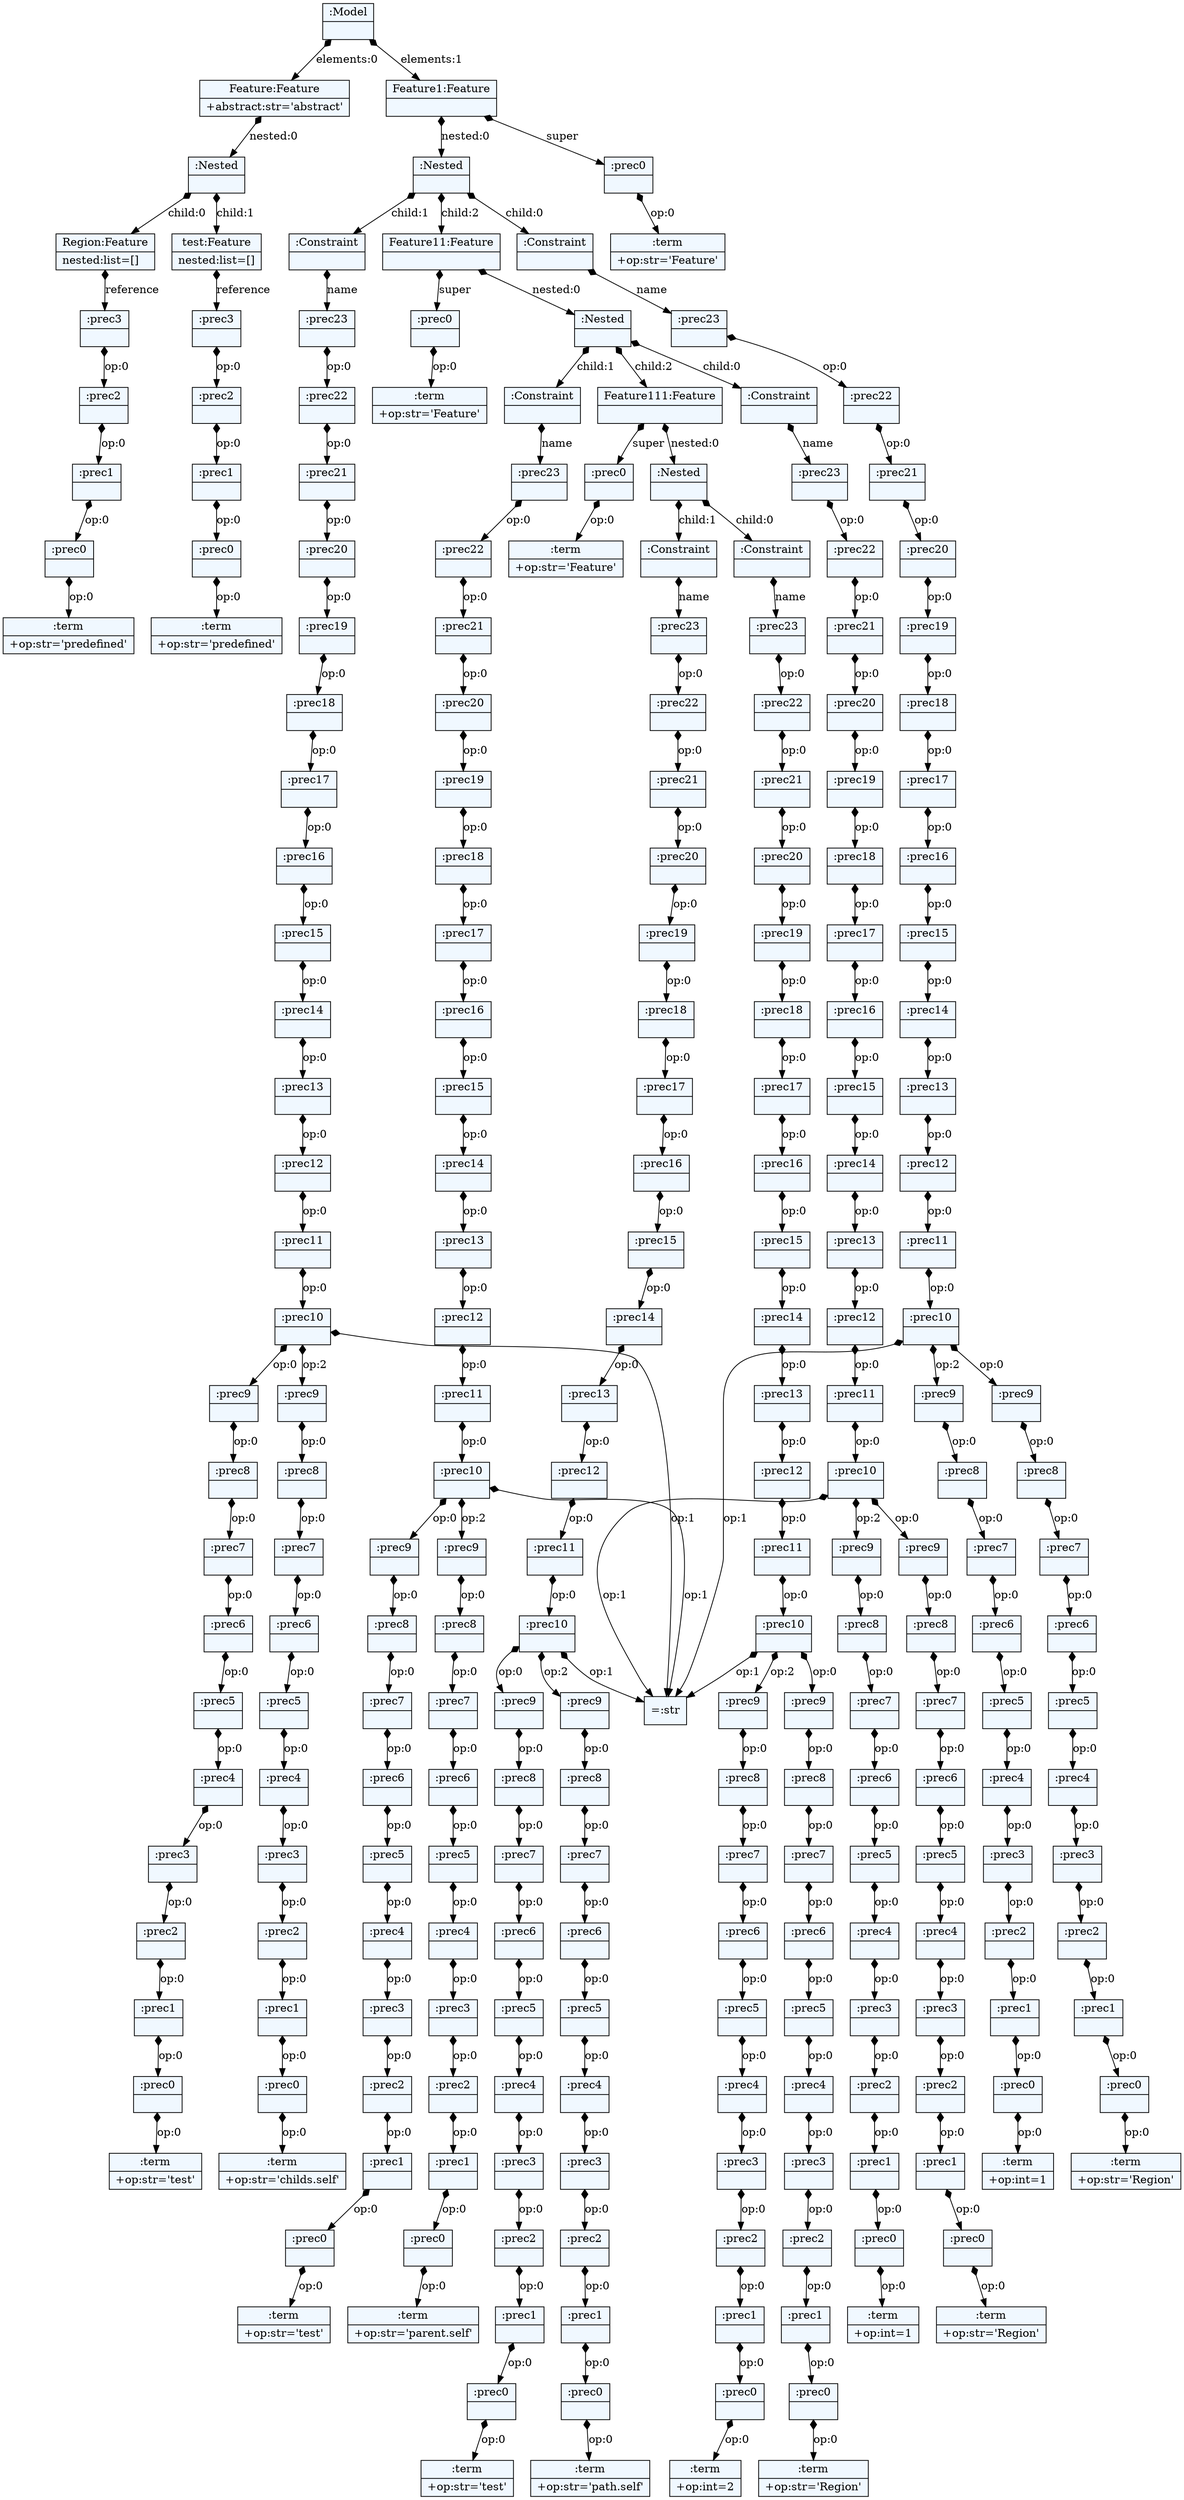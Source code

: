 
    digraph textX {
    fontname = "Bitstream Vera Sans"
    fontsize = 8
    node[
        shape=record,
        style=filled,
        fillcolor=aliceblue
    ]
    nodesep = 0.3
    edge[dir=black,arrowtail=empty]


140520416557808 -> 140520416557328 [label="elements:0" arrowtail=diamond dir=both]
140520416557328 -> 140520416556320 [label="nested:0" arrowtail=diamond dir=both]
140520416556320 -> 140520416556944 [label="child:0" arrowtail=diamond dir=both]
140520416556944 -> 140520416556128 [label="reference" arrowtail=diamond dir=both]
140520416556128 -> 140520416557184 [label="op:0" arrowtail=diamond dir=both]
140520416557184 -> 140520416557952 [label="op:0" arrowtail=diamond dir=both]
140520416557952 -> 140520416123776 [label="op:0" arrowtail=diamond dir=both]
140520416123776 -> 140520416123968 [label="op:0" arrowtail=diamond dir=both]
140520416123968[label="{:term|+op:str='predefined'\l}"]
140520416123776[label="{:prec0|}"]
140520416557952[label="{:prec1|}"]
140520416557184[label="{:prec2|}"]
140520416556128[label="{:prec3|}"]
140520416556944[label="{Region:Feature|nested:list=[]\l}"]
140520416556320 -> 140520416558672 [label="child:1" arrowtail=diamond dir=both]
140520416558672 -> 140520416557232 [label="reference" arrowtail=diamond dir=both]
140520416557232 -> 140520416122384 [label="op:0" arrowtail=diamond dir=both]
140520416122384 -> 140520416121040 [label="op:0" arrowtail=diamond dir=both]
140520416121040 -> 140520416124016 [label="op:0" arrowtail=diamond dir=both]
140520416124016 -> 140520416123632 [label="op:0" arrowtail=diamond dir=both]
140520416123632[label="{:term|+op:str='predefined'\l}"]
140520416124016[label="{:prec0|}"]
140520416121040[label="{:prec1|}"]
140520416122384[label="{:prec2|}"]
140520416557232[label="{:prec3|}"]
140520416558672[label="{test:Feature|nested:list=[]\l}"]
140520416556320[label="{:Nested|}"]
140520416557328[label="{Feature:Feature|+abstract:str='abstract'\l}"]
140520416557808 -> 140520416555216 [label="elements:1" arrowtail=diamond dir=both]
140520416555216 -> 140520416555840 [label="super" arrowtail=diamond dir=both]
140520416555840 -> 140520416556080 [label="op:0" arrowtail=diamond dir=both]
140520416556080[label="{:term|+op:str='Feature'\l}"]
140520416555840[label="{:prec0|}"]
140520416555216 -> 140520416558048 [label="nested:0" arrowtail=diamond dir=both]
140520416558048 -> 140520416123824 [label="child:0" arrowtail=diamond dir=both]
140520416123824 -> 140520416124256 [label="name" arrowtail=diamond dir=both]
140520416124256 -> 140520416124448 [label="op:0" arrowtail=diamond dir=both]
140520416124448 -> 140520416120944 [label="op:0" arrowtail=diamond dir=both]
140520416120944 -> 140520416121520 [label="op:0" arrowtail=diamond dir=both]
140520416121520 -> 140520416124736 [label="op:0" arrowtail=diamond dir=both]
140520416124736 -> 140520416124544 [label="op:0" arrowtail=diamond dir=both]
140520416124544 -> 140520416122192 [label="op:0" arrowtail=diamond dir=both]
140520416122192 -> 140520416170048 [label="op:0" arrowtail=diamond dir=both]
140520416170048 -> 140520416170576 [label="op:0" arrowtail=diamond dir=both]
140520416170576 -> 140520416170528 [label="op:0" arrowtail=diamond dir=both]
140520416170528 -> 140520416171152 [label="op:0" arrowtail=diamond dir=both]
140520416171152 -> 140520416170144 [label="op:0" arrowtail=diamond dir=both]
140520416170144 -> 140520416170432 [label="op:0" arrowtail=diamond dir=both]
140520416170432 -> 140520416171104 [label="op:0" arrowtail=diamond dir=both]
140520416171104 -> 140520416171728 [label="op:0" arrowtail=diamond dir=both]
140520416171728 -> 140520416171680 [label="op:0" arrowtail=diamond dir=both]
140520416171680 -> 140520416171296 [label="op:0" arrowtail=diamond dir=both]
140520416171296 -> 140520416172160 [label="op:0" arrowtail=diamond dir=both]
140520416172160 -> 140520416173024 [label="op:0" arrowtail=diamond dir=both]
140520416173024 -> 140520416172976 [label="op:0" arrowtail=diamond dir=both]
140520416172976 -> 140520416171584 [label="op:0" arrowtail=diamond dir=both]
140520416171584 -> 140520416172688 [label="op:0" arrowtail=diamond dir=both]
140520416172688 -> 140520416172448 [label="op:0" arrowtail=diamond dir=both]
140520416172448 -> 140520416173744 [label="op:0" arrowtail=diamond dir=both]
140520416173744 -> 140520416173216 [label="op:0" arrowtail=diamond dir=both]
140520416173216[label="{:term|+op:str='Region'\l}"]
140520416173744[label="{:prec0|}"]
140520416172448[label="{:prec1|}"]
140520416172688[label="{:prec2|}"]
140520416171584[label="{:prec3|}"]
140520416172976[label="{:prec4|}"]
140520416173024[label="{:prec5|}"]
140520416172160[label="{:prec6|}"]
140520416171296[label="{:prec7|}"]
140520416171680[label="{:prec8|}"]
140520416171728[label="{:prec9|}"]
140520416171104 -> "=:str" [label="op:1" arrowtail=diamond dir=both]
140520416171104 -> 140520416171632 [label="op:2" arrowtail=diamond dir=both]
140520416171632 -> 140520416171008 [label="op:0" arrowtail=diamond dir=both]
140520416171008 -> 140520416172256 [label="op:0" arrowtail=diamond dir=both]
140520416172256 -> 140520416172928 [label="op:0" arrowtail=diamond dir=both]
140520416172928 -> 140520416173504 [label="op:0" arrowtail=diamond dir=both]
140520416173504 -> 140520416173120 [label="op:0" arrowtail=diamond dir=both]
140520416173120 -> 140520416172592 [label="op:0" arrowtail=diamond dir=both]
140520416172592 -> 140520416937344 [label="op:0" arrowtail=diamond dir=both]
140520416937344 -> 140520416936192 [label="op:0" arrowtail=diamond dir=both]
140520416936192 -> 140520416939936 [label="op:0" arrowtail=diamond dir=both]
140520416939936 -> 140520426314336 [label="op:0" arrowtail=diamond dir=both]
140520426314336[label="{:term|+op:int=1\l}"]
140520416939936[label="{:prec0|}"]
140520416936192[label="{:prec1|}"]
140520416937344[label="{:prec2|}"]
140520416172592[label="{:prec3|}"]
140520416173120[label="{:prec4|}"]
140520416173504[label="{:prec5|}"]
140520416172928[label="{:prec6|}"]
140520416172256[label="{:prec7|}"]
140520416171008[label="{:prec8|}"]
140520416171632[label="{:prec9|}"]
140520416171104[label="{:prec10|}"]
140520416170432[label="{:prec11|}"]
140520416170144[label="{:prec12|}"]
140520416171152[label="{:prec13|}"]
140520416170528[label="{:prec14|}"]
140520416170576[label="{:prec15|}"]
140520416170048[label="{:prec16|}"]
140520416122192[label="{:prec17|}"]
140520416124544[label="{:prec18|}"]
140520416124736[label="{:prec19|}"]
140520416121520[label="{:prec20|}"]
140520416120944[label="{:prec21|}"]
140520416124448[label="{:prec22|}"]
140520416124256[label="{:prec23|}"]
140520416123824[label="{:Constraint|}"]
140520416558048 -> 140520416123056 [label="child:1" arrowtail=diamond dir=both]
140520416123056 -> 140520416121472 [label="name" arrowtail=diamond dir=both]
140520416121472 -> 140520416120896 [label="op:0" arrowtail=diamond dir=both]
140520416120896 -> 140520416170480 [label="op:0" arrowtail=diamond dir=both]
140520416170480 -> 140520416171056 [label="op:0" arrowtail=diamond dir=both]
140520416171056 -> 140520416170096 [label="op:0" arrowtail=diamond dir=both]
140520416170096 -> 140520416170816 [label="op:0" arrowtail=diamond dir=both]
140520416170816 -> 140520416172304 [label="op:0" arrowtail=diamond dir=both]
140520416172304 -> 140520416171872 [label="op:0" arrowtail=diamond dir=both]
140520416171872 -> 140520416173696 [label="op:0" arrowtail=diamond dir=both]
140520416173696 -> 140520416172640 [label="op:0" arrowtail=diamond dir=both]
140520416172640 -> 140520416938592 [label="op:0" arrowtail=diamond dir=both]
140520416938592 -> 140520426312080 [label="op:0" arrowtail=diamond dir=both]
140520426312080 -> 140520417007408 [label="op:0" arrowtail=diamond dir=both]
140520417007408 -> 140520417007360 [label="op:0" arrowtail=diamond dir=both]
140520417007360 -> 140520425820272 [label="op:0" arrowtail=diamond dir=both]
140520425820272 -> 140520425822816 [label="op:0" arrowtail=diamond dir=both]
140520425822816 -> 140520425823200 [label="op:0" arrowtail=diamond dir=both]
140520425823200 -> 140520426250400 [label="op:0" arrowtail=diamond dir=both]
140520426250400 -> 140520426252992 [label="op:0" arrowtail=diamond dir=both]
140520426252992 -> 140520426252896 [label="op:0" arrowtail=diamond dir=both]
140520426252896 -> 140520426251984 [label="op:0" arrowtail=diamond dir=both]
140520426251984 -> 140520426251696 [label="op:0" arrowtail=diamond dir=both]
140520426251696 -> 140520426251840 [label="op:0" arrowtail=diamond dir=both]
140520426251840 -> 140520426200224 [label="op:0" arrowtail=diamond dir=both]
140520426200224 -> 140520426200944 [label="op:0" arrowtail=diamond dir=both]
140520426200944[label="{:term|+op:str='test'\l}"]
140520426200224[label="{:prec0|}"]
140520426251840[label="{:prec1|}"]
140520426251696[label="{:prec2|}"]
140520426251984[label="{:prec3|}"]
140520426252896[label="{:prec4|}"]
140520426252992[label="{:prec5|}"]
140520426250400[label="{:prec6|}"]
140520425823200[label="{:prec7|}"]
140520425822816[label="{:prec8|}"]
140520425820272[label="{:prec9|}"]
140520417007360 -> "=:str" [label="op:1" arrowtail=diamond dir=both]
140520417007360 -> 140520425820896 [label="op:2" arrowtail=diamond dir=both]
140520425820896 -> 140520426251408 [label="op:0" arrowtail=diamond dir=both]
140520426251408 -> 140520426251360 [label="op:0" arrowtail=diamond dir=both]
140520426251360 -> 140520426252224 [label="op:0" arrowtail=diamond dir=both]
140520426252224 -> 140520426253424 [label="op:0" arrowtail=diamond dir=both]
140520426253424 -> 140520426198880 [label="op:0" arrowtail=diamond dir=both]
140520426198880 -> 140520426197296 [label="op:0" arrowtail=diamond dir=both]
140520426197296 -> 140520426197872 [label="op:0" arrowtail=diamond dir=both]
140520426197872 -> 140520426198688 [label="op:0" arrowtail=diamond dir=both]
140520426198688 -> 140520426200992 [label="op:0" arrowtail=diamond dir=both]
140520426200992 -> 140520426198208 [label="op:0" arrowtail=diamond dir=both]
140520426198208[label="{:term|+op:str='childs.self'\l}"]
140520426200992[label="{:prec0|}"]
140520426198688[label="{:prec1|}"]
140520426197872[label="{:prec2|}"]
140520426197296[label="{:prec3|}"]
140520426198880[label="{:prec4|}"]
140520426253424[label="{:prec5|}"]
140520426252224[label="{:prec6|}"]
140520426251360[label="{:prec7|}"]
140520426251408[label="{:prec8|}"]
140520425820896[label="{:prec9|}"]
140520417007360[label="{:prec10|}"]
140520417007408[label="{:prec11|}"]
140520426312080[label="{:prec12|}"]
140520416938592[label="{:prec13|}"]
140520416172640[label="{:prec14|}"]
140520416173696[label="{:prec15|}"]
140520416171872[label="{:prec16|}"]
140520416172304[label="{:prec17|}"]
140520416170816[label="{:prec18|}"]
140520416170096[label="{:prec19|}"]
140520416171056[label="{:prec20|}"]
140520416170480[label="{:prec21|}"]
140520416120896[label="{:prec22|}"]
140520416121472[label="{:prec23|}"]
140520416123056[label="{:Constraint|}"]
140520416558048 -> 140520416124784 [label="child:2" arrowtail=diamond dir=both]
140520416124784 -> 140520416124304 [label="super" arrowtail=diamond dir=both]
140520416124304 -> 140520416170720 [label="op:0" arrowtail=diamond dir=both]
140520416170720[label="{:term|+op:str='Feature'\l}"]
140520416124304[label="{:prec0|}"]
140520416124784 -> 140520416171392 [label="nested:0" arrowtail=diamond dir=both]
140520416171392 -> 140520416936720 [label="child:0" arrowtail=diamond dir=both]
140520416936720 -> 140520417009328 [label="name" arrowtail=diamond dir=both]
140520417009328 -> 140520417007648 [label="op:0" arrowtail=diamond dir=both]
140520417007648 -> 140520426250832 [label="op:0" arrowtail=diamond dir=both]
140520426250832 -> 140520426253040 [label="op:0" arrowtail=diamond dir=both]
140520426253040 -> 140520426198544 [label="op:0" arrowtail=diamond dir=both]
140520426198544 -> 140520426198304 [label="op:0" arrowtail=diamond dir=both]
140520426198304 -> 140520426198496 [label="op:0" arrowtail=diamond dir=both]
140520426198496 -> 140520426199120 [label="op:0" arrowtail=diamond dir=both]
140520426199120 -> 140520426198736 [label="op:0" arrowtail=diamond dir=both]
140520426198736 -> 140520426200416 [label="op:0" arrowtail=diamond dir=both]
140520426200416 -> 140520426197920 [label="op:0" arrowtail=diamond dir=both]
140520426197920 -> 140520426200752 [label="op:0" arrowtail=diamond dir=both]
140520426200752 -> 140520417098384 [label="op:0" arrowtail=diamond dir=both]
140520417098384 -> 140520417097088 [label="op:0" arrowtail=diamond dir=both]
140520417097088 -> 140520417421200 [label="op:0" arrowtail=diamond dir=both]
140520417421200 -> 140520417420480 [label="op:0" arrowtail=diamond dir=both]
140520417420480 -> 140520426161056 [label="op:0" arrowtail=diamond dir=both]
140520426161056 -> 140520426160816 [label="op:0" arrowtail=diamond dir=both]
140520426160816 -> 140520426162112 [label="op:0" arrowtail=diamond dir=both]
140520426162112 -> 140520426161920 [label="op:0" arrowtail=diamond dir=both]
140520426161920 -> 140520426161392 [label="op:0" arrowtail=diamond dir=both]
140520426161392 -> 140520426160912 [label="op:0" arrowtail=diamond dir=both]
140520426160912 -> 140520426160288 [label="op:0" arrowtail=diamond dir=both]
140520426160288 -> 140520426161824 [label="op:0" arrowtail=diamond dir=both]
140520426161824 -> 140520426162928 [label="op:0" arrowtail=diamond dir=both]
140520426162928[label="{:term|+op:str='Region'\l}"]
140520426161824[label="{:prec0|}"]
140520426160288[label="{:prec1|}"]
140520426160912[label="{:prec2|}"]
140520426161392[label="{:prec3|}"]
140520426161920[label="{:prec4|}"]
140520426162112[label="{:prec5|}"]
140520426160816[label="{:prec6|}"]
140520426161056[label="{:prec7|}"]
140520417420480[label="{:prec8|}"]
140520417421200[label="{:prec9|}"]
140520417097088 -> "=:str" [label="op:1" arrowtail=diamond dir=both]
140520417097088 -> 140520417421440 [label="op:2" arrowtail=diamond dir=both]
140520417421440 -> 140520426162544 [label="op:0" arrowtail=diamond dir=both]
140520426162544 -> 140520426161968 [label="op:0" arrowtail=diamond dir=both]
140520426161968 -> 140520426162304 [label="op:0" arrowtail=diamond dir=both]
140520426162304 -> 140520426161488 [label="op:0" arrowtail=diamond dir=both]
140520426161488 -> 140520426163984 [label="op:0" arrowtail=diamond dir=both]
140520426163984 -> 140520426163936 [label="op:0" arrowtail=diamond dir=both]
140520426163936 -> 140520426163552 [label="op:0" arrowtail=diamond dir=both]
140520426163552 -> 140520426160720 [label="op:0" arrowtail=diamond dir=both]
140520426160720 -> 140520426160624 [label="op:0" arrowtail=diamond dir=both]
140520426160624 -> 140520426163072 [label="op:0" arrowtail=diamond dir=both]
140520426163072[label="{:term|+op:int=1\l}"]
140520426160624[label="{:prec0|}"]
140520426160720[label="{:prec1|}"]
140520426163552[label="{:prec2|}"]
140520426163936[label="{:prec3|}"]
140520426163984[label="{:prec4|}"]
140520426161488[label="{:prec5|}"]
140520426162304[label="{:prec6|}"]
140520426161968[label="{:prec7|}"]
140520426162544[label="{:prec8|}"]
140520417421440[label="{:prec9|}"]
140520417097088[label="{:prec10|}"]
140520417098384[label="{:prec11|}"]
140520426200752[label="{:prec12|}"]
140520426197920[label="{:prec13|}"]
140520426200416[label="{:prec14|}"]
140520426198736[label="{:prec15|}"]
140520426199120[label="{:prec16|}"]
140520426198496[label="{:prec17|}"]
140520426198304[label="{:prec18|}"]
140520426198544[label="{:prec19|}"]
140520426253040[label="{:prec20|}"]
140520426250832[label="{:prec21|}"]
140520417007648[label="{:prec22|}"]
140520417009328[label="{:prec23|}"]
140520416936720[label="{:Constraint|}"]
140520416171392 -> 140520417008896 [label="child:1" arrowtail=diamond dir=both]
140520417008896 -> 140520426251936 [label="name" arrowtail=diamond dir=both]
140520426251936 -> 140520426199504 [label="op:0" arrowtail=diamond dir=both]
140520426199504 -> 140520426200128 [label="op:0" arrowtail=diamond dir=both]
140520426200128 -> 140520426199696 [label="op:0" arrowtail=diamond dir=both]
140520426199696 -> 140520426200896 [label="op:0" arrowtail=diamond dir=both]
140520426200896 -> 140520417098528 [label="op:0" arrowtail=diamond dir=both]
140520417098528 -> 140520426163600 [label="op:0" arrowtail=diamond dir=both]
140520426163600 -> 140520426161536 [label="op:0" arrowtail=diamond dir=both]
140520426161536 -> 140520426160336 [label="op:0" arrowtail=diamond dir=both]
140520426160336 -> 140520426163792 [label="op:0" arrowtail=diamond dir=both]
140520426163792 -> 140520426161200 [label="op:0" arrowtail=diamond dir=both]
140520426161200 -> 140520417034784 [label="op:0" arrowtail=diamond dir=both]
140520417034784 -> 140520417036128 [label="op:0" arrowtail=diamond dir=both]
140520417036128 -> 140520417037376 [label="op:0" arrowtail=diamond dir=both]
140520417037376 -> 140520417035744 [label="op:0" arrowtail=diamond dir=both]
140520417035744 -> 140520417035216 [label="op:0" arrowtail=diamond dir=both]
140520417035216 -> 140520416980752 [label="op:0" arrowtail=diamond dir=both]
140520416980752 -> 140520416979600 [label="op:0" arrowtail=diamond dir=both]
140520416979600 -> 140520416978688 [label="op:0" arrowtail=diamond dir=both]
140520416978688 -> 140520416979984 [label="op:0" arrowtail=diamond dir=both]
140520416979984 -> 140520416585232 [label="op:0" arrowtail=diamond dir=both]
140520416585232 -> 140520416584224 [label="op:0" arrowtail=diamond dir=both]
140520416584224 -> 140520416584032 [label="op:0" arrowtail=diamond dir=both]
140520416584032 -> 140520416583840 [label="op:0" arrowtail=diamond dir=both]
140520416583840 -> 140520416584944 [label="op:0" arrowtail=diamond dir=both]
140520416584944[label="{:term|+op:str='test'\l}"]
140520416583840[label="{:prec0|}"]
140520416584032[label="{:prec1|}"]
140520416584224[label="{:prec2|}"]
140520416585232[label="{:prec3|}"]
140520416979984[label="{:prec4|}"]
140520416978688[label="{:prec5|}"]
140520416979600[label="{:prec6|}"]
140520416980752[label="{:prec7|}"]
140520417035216[label="{:prec8|}"]
140520417035744[label="{:prec9|}"]
140520417037376 -> "=:str" [label="op:1" arrowtail=diamond dir=both]
140520417037376 -> 140520417034496 [label="op:2" arrowtail=diamond dir=both]
140520417034496 -> 140520416979792 [label="op:0" arrowtail=diamond dir=both]
140520416979792 -> 140520416977920 [label="op:0" arrowtail=diamond dir=both]
140520416977920 -> 140520416584896 [label="op:0" arrowtail=diamond dir=both]
140520416584896 -> 140520416583936 [label="op:0" arrowtail=diamond dir=both]
140520416583936 -> 140520416586576 [label="op:0" arrowtail=diamond dir=both]
140520416586576 -> 140520416585520 [label="op:0" arrowtail=diamond dir=both]
140520416585520 -> 140520416583792 [label="op:0" arrowtail=diamond dir=both]
140520416583792 -> 140520416587008 [label="op:0" arrowtail=diamond dir=both]
140520416587008 -> 140520416585712 [label="op:0" arrowtail=diamond dir=both]
140520416585712 -> 140520416586240 [label="op:0" arrowtail=diamond dir=both]
140520416586240[label="{:term|+op:str='parent.self'\l}"]
140520416585712[label="{:prec0|}"]
140520416587008[label="{:prec1|}"]
140520416583792[label="{:prec2|}"]
140520416585520[label="{:prec3|}"]
140520416586576[label="{:prec4|}"]
140520416583936[label="{:prec5|}"]
140520416584896[label="{:prec6|}"]
140520416977920[label="{:prec7|}"]
140520416979792[label="{:prec8|}"]
140520417034496[label="{:prec9|}"]
140520417037376[label="{:prec10|}"]
140520417036128[label="{:prec11|}"]
140520417034784[label="{:prec12|}"]
140520426161200[label="{:prec13|}"]
140520426163792[label="{:prec14|}"]
140520426160336[label="{:prec15|}"]
140520426161536[label="{:prec16|}"]
140520426163600[label="{:prec17|}"]
140520417098528[label="{:prec18|}"]
140520426200896[label="{:prec19|}"]
140520426199696[label="{:prec20|}"]
140520426200128[label="{:prec21|}"]
140520426199504[label="{:prec22|}"]
140520426251936[label="{:prec23|}"]
140520417008896[label="{:Constraint|}"]
140520416171392 -> 140520425820224 [label="child:2" arrowtail=diamond dir=both]
140520425820224 -> 140520426198784 [label="super" arrowtail=diamond dir=both]
140520426198784 -> 140520426199936 [label="op:0" arrowtail=diamond dir=both]
140520426199936[label="{:term|+op:str='Feature'\l}"]
140520426198784[label="{:prec0|}"]
140520425820224 -> 140520417097808 [label="nested:0" arrowtail=diamond dir=both]
140520417097808 -> 140520426161152 [label="child:0" arrowtail=diamond dir=both]
140520426161152 -> 140520417036032 [label="name" arrowtail=diamond dir=both]
140520417036032 -> 140520417037280 [label="op:0" arrowtail=diamond dir=both]
140520417037280 -> 140520416980704 [label="op:0" arrowtail=diamond dir=both]
140520416980704 -> 140520416584128 [label="op:0" arrowtail=diamond dir=both]
140520416584128 -> 140520416585040 [label="op:0" arrowtail=diamond dir=both]
140520416585040 -> 140520416584368 [label="op:0" arrowtail=diamond dir=both]
140520416584368 -> 140520416586288 [label="op:0" arrowtail=diamond dir=both]
140520416586288 -> 140520416587248 [label="op:0" arrowtail=diamond dir=both]
140520416587248 -> 140520416587728 [label="op:0" arrowtail=diamond dir=both]
140520416587728 -> 140520416586672 [label="op:0" arrowtail=diamond dir=both]
140520416586672 -> 140520426976688 [label="op:0" arrowtail=diamond dir=both]
140520426976688 -> 140520426977840 [label="op:0" arrowtail=diamond dir=both]
140520426977840 -> 140520426978080 [label="op:0" arrowtail=diamond dir=both]
140520426978080 -> 140520427137920 [label="op:0" arrowtail=diamond dir=both]
140520427137920 -> 140520427137392 [label="op:0" arrowtail=diamond dir=both]
140520427137392 -> 140520416783712 [label="op:0" arrowtail=diamond dir=both]
140520416783712 -> 140520416782944 [label="op:0" arrowtail=diamond dir=both]
140520416782944 -> 140520416782704 [label="op:0" arrowtail=diamond dir=both]
140520416782704 -> 140520416781984 [label="op:0" arrowtail=diamond dir=both]
140520416781984 -> 140520416783904 [label="op:0" arrowtail=diamond dir=both]
140520416783904 -> 140520416783088 [label="op:0" arrowtail=diamond dir=both]
140520416783088 -> 140520416782416 [label="op:0" arrowtail=diamond dir=both]
140520416782416 -> 140520416781504 [label="op:0" arrowtail=diamond dir=both]
140520416781504 -> 140520416780784 [label="op:0" arrowtail=diamond dir=both]
140520416780784 -> 140520416782464 [label="op:0" arrowtail=diamond dir=both]
140520416782464[label="{:term|+op:str='Region'\l}"]
140520416780784[label="{:prec0|}"]
140520416781504[label="{:prec1|}"]
140520416782416[label="{:prec2|}"]
140520416783088[label="{:prec3|}"]
140520416783904[label="{:prec4|}"]
140520416781984[label="{:prec5|}"]
140520416782704[label="{:prec6|}"]
140520416782944[label="{:prec7|}"]
140520416783712[label="{:prec8|}"]
140520427137392[label="{:prec9|}"]
140520427137920 -> "=:str" [label="op:1" arrowtail=diamond dir=both]
140520427137920 -> 140520416783664 [label="op:2" arrowtail=diamond dir=both]
140520416783664 -> 140520416782656 [label="op:0" arrowtail=diamond dir=both]
140520416782656 -> 140520416783952 [label="op:0" arrowtail=diamond dir=both]
140520416783952 -> 140520416782848 [label="op:0" arrowtail=diamond dir=both]
140520416782848 -> 140520416780880 [label="op:0" arrowtail=diamond dir=both]
140520416780880 -> 140520416782992 [label="op:0" arrowtail=diamond dir=both]
140520416782992 -> 140520416781216 [label="op:0" arrowtail=diamond dir=both]
140520416781216 -> 140520416784048 [label="op:0" arrowtail=diamond dir=both]
140520416784048 -> 140520416781840 [label="op:0" arrowtail=diamond dir=both]
140520416781840 -> 140520416781936 [label="op:0" arrowtail=diamond dir=both]
140520416781936 -> 140520416749360 [label="op:0" arrowtail=diamond dir=both]
140520416749360[label="{:term|+op:int=2\l}"]
140520416781936[label="{:prec0|}"]
140520416781840[label="{:prec1|}"]
140520416784048[label="{:prec2|}"]
140520416781216[label="{:prec3|}"]
140520416782992[label="{:prec4|}"]
140520416780880[label="{:prec5|}"]
140520416782848[label="{:prec6|}"]
140520416783952[label="{:prec7|}"]
140520416782656[label="{:prec8|}"]
140520416783664[label="{:prec9|}"]
140520427137920[label="{:prec10|}"]
140520426978080[label="{:prec11|}"]
140520426977840[label="{:prec12|}"]
140520426976688[label="{:prec13|}"]
140520416586672[label="{:prec14|}"]
140520416587728[label="{:prec15|}"]
140520416587248[label="{:prec16|}"]
140520416586288[label="{:prec17|}"]
140520416584368[label="{:prec18|}"]
140520416585040[label="{:prec19|}"]
140520416584128[label="{:prec20|}"]
140520416980704[label="{:prec21|}"]
140520417037280[label="{:prec22|}"]
140520417036032[label="{:prec23|}"]
140520426161152[label="{:Constraint|}"]
140520417097808 -> 140520426163408 [label="child:1" arrowtail=diamond dir=both]
140520426163408 -> 140520416979024 [label="name" arrowtail=diamond dir=both]
140520416979024 -> 140520416585568 [label="op:0" arrowtail=diamond dir=both]
140520416585568 -> 140520416586528 [label="op:0" arrowtail=diamond dir=both]
140520416586528 -> 140520416586624 [label="op:0" arrowtail=diamond dir=both]
140520416586624 -> 140520426978944 [label="op:0" arrowtail=diamond dir=both]
140520426978944 -> 140520426979280 [label="op:0" arrowtail=diamond dir=both]
140520426979280 -> 140520416782896 [label="op:0" arrowtail=diamond dir=both]
140520416782896 -> 140520416783808 [label="op:0" arrowtail=diamond dir=both]
140520416783808 -> 140520416780688 [label="op:0" arrowtail=diamond dir=both]
140520416780688 -> 140520416781600 [label="op:0" arrowtail=diamond dir=both]
140520416781600 -> 140520416781888 [label="op:0" arrowtail=diamond dir=both]
140520416781888 -> 140520416749408 [label="op:0" arrowtail=diamond dir=both]
140520416749408 -> 140520416749504 [label="op:0" arrowtail=diamond dir=both]
140520416749504 -> 140520416198960 [label="op:0" arrowtail=diamond dir=both]
140520416198960 -> 140520416199008 [label="op:0" arrowtail=diamond dir=both]
140520416199008 -> 140520416199104 [label="op:0" arrowtail=diamond dir=both]
140520416199104 -> 140520416199200 [label="op:0" arrowtail=diamond dir=both]
140520416199200 -> 140520416199296 [label="op:0" arrowtail=diamond dir=both]
140520416199296 -> 140520416199392 [label="op:0" arrowtail=diamond dir=both]
140520416199392 -> 140520416199488 [label="op:0" arrowtail=diamond dir=both]
140520416199488 -> 140520416199584 [label="op:0" arrowtail=diamond dir=both]
140520416199584 -> 140520416199680 [label="op:0" arrowtail=diamond dir=both]
140520416199680 -> 140520416199776 [label="op:0" arrowtail=diamond dir=both]
140520416199776 -> 140520416199872 [label="op:0" arrowtail=diamond dir=both]
140520416199872 -> 140520416199968 [label="op:0" arrowtail=diamond dir=both]
140520416199968[label="{:term|+op:str='test'\l}"]
140520416199872[label="{:prec0|}"]
140520416199776[label="{:prec1|}"]
140520416199680[label="{:prec2|}"]
140520416199584[label="{:prec3|}"]
140520416199488[label="{:prec4|}"]
140520416199392[label="{:prec5|}"]
140520416199296[label="{:prec6|}"]
140520416199200[label="{:prec7|}"]
140520416199104[label="{:prec8|}"]
140520416199008[label="{:prec9|}"]
140520416198960 -> "=:str" [label="op:1" arrowtail=diamond dir=both]
140520416198960 -> 140520416199056 [label="op:2" arrowtail=diamond dir=both]
140520416199056 -> 140520416199248 [label="op:0" arrowtail=diamond dir=both]
140520416199248 -> 140520416199440 [label="op:0" arrowtail=diamond dir=both]
140520416199440 -> 140520416199632 [label="op:0" arrowtail=diamond dir=both]
140520416199632 -> 140520416199824 [label="op:0" arrowtail=diamond dir=both]
140520416199824 -> 140520416200016 [label="op:0" arrowtail=diamond dir=both]
140520416200016 -> 140520416200112 [label="op:0" arrowtail=diamond dir=both]
140520416200112 -> 140520416200208 [label="op:0" arrowtail=diamond dir=both]
140520416200208 -> 140520416200304 [label="op:0" arrowtail=diamond dir=both]
140520416200304 -> 140520416200400 [label="op:0" arrowtail=diamond dir=both]
140520416200400 -> 140520416200496 [label="op:0" arrowtail=diamond dir=both]
140520416200496[label="{:term|+op:str='path.self'\l}"]
140520416200400[label="{:prec0|}"]
140520416200304[label="{:prec1|}"]
140520416200208[label="{:prec2|}"]
140520416200112[label="{:prec3|}"]
140520416200016[label="{:prec4|}"]
140520416199824[label="{:prec5|}"]
140520416199632[label="{:prec6|}"]
140520416199440[label="{:prec7|}"]
140520416199248[label="{:prec8|}"]
140520416199056[label="{:prec9|}"]
140520416198960[label="{:prec10|}"]
140520416749504[label="{:prec11|}"]
140520416749408[label="{:prec12|}"]
140520416781888[label="{:prec13|}"]
140520416781600[label="{:prec14|}"]
140520416780688[label="{:prec15|}"]
140520416783808[label="{:prec16|}"]
140520416782896[label="{:prec17|}"]
140520426979280[label="{:prec18|}"]
140520426978944[label="{:prec19|}"]
140520416586624[label="{:prec20|}"]
140520416586528[label="{:prec21|}"]
140520416585568[label="{:prec22|}"]
140520416979024[label="{:prec23|}"]
140520426163408[label="{:Constraint|}"]
140520417097808[label="{:Nested|}"]
140520425820224[label="{Feature111:Feature|}"]
140520416171392[label="{:Nested|}"]
140520416124784[label="{Feature11:Feature|}"]
140520416558048[label="{:Nested|}"]
140520416555216[label="{Feature1:Feature|}"]
140520416557808[label="{:Model|}"]

}
